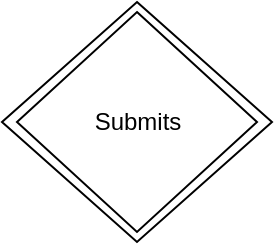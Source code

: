 <mxfile version="14.1.2" type="github">
  <diagram id="wWmaAe6ElsWB-zUafKZV" name="Page-1">
    <mxGraphModel dx="593" dy="328" grid="1" gridSize="10" guides="1" tooltips="1" connect="1" arrows="1" fold="1" page="1" pageScale="1" pageWidth="827" pageHeight="1169" math="0" shadow="0">
      <root>
        <mxCell id="0" />
        <mxCell id="1" parent="0" />
        <mxCell id="KUawCyeF-_NzYs4Vc8_j-3" value="" style="group" vertex="1" connectable="0" parent="1">
          <mxGeometry x="60" y="250" width="135" height="120" as="geometry" />
        </mxCell>
        <mxCell id="KUawCyeF-_NzYs4Vc8_j-2" value="Relationship" style="shape=rhombus;perimeter=rhombusPerimeter;whiteSpace=wrap;html=1;align=center;" vertex="1" parent="KUawCyeF-_NzYs4Vc8_j-3">
          <mxGeometry width="135" height="120" as="geometry" />
        </mxCell>
        <mxCell id="KUawCyeF-_NzYs4Vc8_j-1" value="Submits" style="shape=rhombus;perimeter=rhombusPerimeter;whiteSpace=wrap;html=1;align=center;" vertex="1" parent="KUawCyeF-_NzYs4Vc8_j-3">
          <mxGeometry x="7.5" y="5" width="120" height="110" as="geometry" />
        </mxCell>
      </root>
    </mxGraphModel>
  </diagram>
</mxfile>
